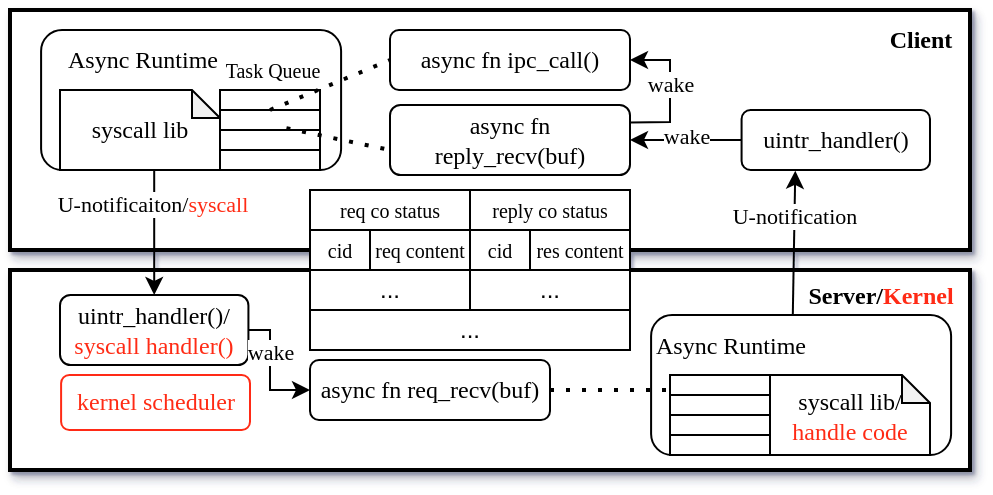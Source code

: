<mxfile version="24.0.7" type="device">
  <diagram name="第 1 页" id="HJdR2ewPqc4SO0az2n2Y">
    <mxGraphModel dx="750" dy="-3734" grid="1" gridSize="10" guides="1" tooltips="1" connect="1" arrows="1" fold="1" page="1" pageScale="1" pageWidth="1169" pageHeight="827" background="#ffffff" math="0" shadow="1">
      <root>
        <mxCell id="0" />
        <mxCell id="1" parent="0" />
        <mxCell id="B-JMvFTmKCqjfrojI3Oj-154" value="" style="rounded=0;whiteSpace=wrap;html=1;strokeWidth=2;container=0;shadow=1;" vertex="1" parent="1">
          <mxGeometry x="70" y="4560" width="480" height="120" as="geometry" />
        </mxCell>
        <mxCell id="B-JMvFTmKCqjfrojI3Oj-155" value="&lt;font face=&quot;Times New Roman&quot;&gt;&lt;b&gt;Client&lt;/b&gt;&lt;/font&gt;" style="text;html=1;align=center;verticalAlign=middle;resizable=0;points=[];autosize=1;strokeColor=none;fillColor=none;" vertex="1" parent="1">
          <mxGeometry x="500" y="4560" width="50" height="30" as="geometry" />
        </mxCell>
        <mxCell id="B-JMvFTmKCqjfrojI3Oj-156" value="" style="rounded=0;whiteSpace=wrap;html=1;strokeWidth=2;container=0;shadow=1;" vertex="1" parent="1">
          <mxGeometry x="70" y="4690" width="480" height="100" as="geometry" />
        </mxCell>
        <mxCell id="B-JMvFTmKCqjfrojI3Oj-157" value="&lt;font face=&quot;Times New Roman&quot;&gt;&lt;b&gt;Server/&lt;font color=&quot;#ff2c14&quot;&gt;Kernel&lt;/font&gt;&lt;/b&gt;&lt;/font&gt;" style="text;html=1;align=center;verticalAlign=middle;resizable=0;points=[];autosize=1;strokeColor=none;fillColor=none;" vertex="1" parent="1">
          <mxGeometry x="455" y="4687.5" width="100" height="30" as="geometry" />
        </mxCell>
        <mxCell id="B-JMvFTmKCqjfrojI3Oj-160" value="&lt;font face=&quot;Times New Roman&quot;&gt;async fn ipc_call()&lt;/font&gt;" style="rounded=1;whiteSpace=wrap;html=1;" vertex="1" parent="1">
          <mxGeometry x="260" y="4570" width="120" height="30" as="geometry" />
        </mxCell>
        <mxCell id="B-JMvFTmKCqjfrojI3Oj-161" value="" style="rounded=1;whiteSpace=wrap;html=1;" vertex="1" parent="1">
          <mxGeometry x="85.55" y="4570" width="150" height="70" as="geometry" />
        </mxCell>
        <mxCell id="B-JMvFTmKCqjfrojI3Oj-162" value="&lt;font face=&quot;Times New Roman&quot;&gt;async fn reply_recv(buf)&lt;/font&gt;" style="rounded=1;whiteSpace=wrap;html=1;" vertex="1" parent="1">
          <mxGeometry x="260" y="4607.5" width="120" height="35" as="geometry" />
        </mxCell>
        <mxCell id="B-JMvFTmKCqjfrojI3Oj-169" value="&lt;font face=&quot;Times New Roman&quot; style=&quot;font-size: 10px;&quot;&gt;req co status&lt;/font&gt;" style="rounded=0;whiteSpace=wrap;html=1;" vertex="1" parent="1">
          <mxGeometry x="220" y="4650" width="80" height="20" as="geometry" />
        </mxCell>
        <mxCell id="B-JMvFTmKCqjfrojI3Oj-170" value="&lt;font face=&quot;Times New Roman&quot; style=&quot;font-size: 10px;&quot;&gt;reply co status&lt;/font&gt;" style="rounded=0;whiteSpace=wrap;html=1;" vertex="1" parent="1">
          <mxGeometry x="300" y="4650" width="80" height="20" as="geometry" />
        </mxCell>
        <mxCell id="B-JMvFTmKCqjfrojI3Oj-174" value="&lt;font face=&quot;Times New Roman&quot; style=&quot;font-size: 10px;&quot;&gt;cid&lt;/font&gt;" style="rounded=0;whiteSpace=wrap;html=1;" vertex="1" parent="1">
          <mxGeometry x="220" y="4670" width="30" height="20" as="geometry" />
        </mxCell>
        <mxCell id="B-JMvFTmKCqjfrojI3Oj-175" value="&lt;font style=&quot;font-size: 10px;&quot; face=&quot;Times New Roman&quot;&gt;req content&lt;/font&gt;" style="rounded=0;whiteSpace=wrap;html=1;" vertex="1" parent="1">
          <mxGeometry x="250" y="4670" width="50" height="20" as="geometry" />
        </mxCell>
        <mxCell id="B-JMvFTmKCqjfrojI3Oj-176" value="&lt;font face=&quot;Times New Roman&quot; style=&quot;font-size: 10px;&quot;&gt;cid&lt;/font&gt;" style="rounded=0;whiteSpace=wrap;html=1;" vertex="1" parent="1">
          <mxGeometry x="300" y="4670" width="30" height="20" as="geometry" />
        </mxCell>
        <mxCell id="B-JMvFTmKCqjfrojI3Oj-177" value="&lt;font style=&quot;font-size: 10px;&quot; face=&quot;Times New Roman&quot;&gt;res content&lt;/font&gt;" style="rounded=0;whiteSpace=wrap;html=1;" vertex="1" parent="1">
          <mxGeometry x="330" y="4670" width="50" height="20" as="geometry" />
        </mxCell>
        <mxCell id="B-JMvFTmKCqjfrojI3Oj-186" value="..." style="rounded=0;whiteSpace=wrap;html=1;" vertex="1" parent="1">
          <mxGeometry x="220" y="4690" width="80" height="20" as="geometry" />
        </mxCell>
        <mxCell id="B-JMvFTmKCqjfrojI3Oj-187" value="..." style="rounded=0;whiteSpace=wrap;html=1;" vertex="1" parent="1">
          <mxGeometry x="300" y="4690" width="80" height="20" as="geometry" />
        </mxCell>
        <mxCell id="B-JMvFTmKCqjfrojI3Oj-188" value="..." style="rounded=0;whiteSpace=wrap;html=1;" vertex="1" parent="1">
          <mxGeometry x="220" y="4710" width="160" height="20" as="geometry" />
        </mxCell>
        <mxCell id="B-JMvFTmKCqjfrojI3Oj-189" value="&lt;font face=&quot;Times New Roman&quot;&gt;Async Runtime&lt;/font&gt;" style="text;html=1;align=center;verticalAlign=middle;resizable=0;points=[];autosize=1;strokeColor=none;fillColor=none;" vertex="1" parent="1">
          <mxGeometry x="85.55" y="4570" width="100" height="30" as="geometry" />
        </mxCell>
        <mxCell id="B-JMvFTmKCqjfrojI3Oj-190" value="&lt;font face=&quot;Times New Roman&quot;&gt;uintr_handler()&lt;/font&gt;" style="rounded=1;whiteSpace=wrap;html=1;" vertex="1" parent="1">
          <mxGeometry x="435.79" y="4610" width="94.21" height="30" as="geometry" />
        </mxCell>
        <mxCell id="B-JMvFTmKCqjfrojI3Oj-192" value="&lt;div&gt;&lt;font face=&quot;Times New Roman&quot;&gt;uintr_handler()/&lt;/font&gt;&lt;/div&gt;&lt;div&gt;&lt;span style=&quot;font-family: &amp;quot;Times New Roman&amp;quot;;&quot;&gt;&lt;font color=&quot;#ff2c14&quot;&gt;syscall handler()&lt;/font&gt;&lt;/span&gt;&lt;font face=&quot;Times New Roman&quot;&gt;&lt;br&gt;&lt;/font&gt;&lt;/div&gt;" style="rounded=1;whiteSpace=wrap;html=1;" vertex="1" parent="1">
          <mxGeometry x="95" y="4702.5" width="94.21" height="35" as="geometry" />
        </mxCell>
        <mxCell id="B-JMvFTmKCqjfrojI3Oj-193" value="" style="endArrow=classic;html=1;rounded=0;exitX=0.377;exitY=1.005;exitDx=0;exitDy=0;exitPerimeter=0;entryX=0.5;entryY=0;entryDx=0;entryDy=0;" edge="1" parent="1" source="B-JMvFTmKCqjfrojI3Oj-161" target="B-JMvFTmKCqjfrojI3Oj-192">
          <mxGeometry width="50" height="50" relative="1" as="geometry">
            <mxPoint x="330" y="4750" as="sourcePoint" />
            <mxPoint x="147" y="4730" as="targetPoint" />
          </mxGeometry>
        </mxCell>
        <mxCell id="B-JMvFTmKCqjfrojI3Oj-194" value="&lt;font face=&quot;Times New Roman&quot;&gt;U-notificaiton/&lt;font color=&quot;#ff2c14&quot;&gt;syscall&lt;/font&gt;&lt;/font&gt;" style="edgeLabel;html=1;align=center;verticalAlign=middle;resizable=0;points=[];" vertex="1" connectable="0" parent="B-JMvFTmKCqjfrojI3Oj-193">
          <mxGeometry x="-0.468" y="-1" relative="1" as="geometry">
            <mxPoint as="offset" />
          </mxGeometry>
        </mxCell>
        <mxCell id="B-JMvFTmKCqjfrojI3Oj-196" value="&lt;font face=&quot;Times New Roman&quot;&gt;async fn req_recv(buf)&lt;/font&gt;" style="rounded=1;whiteSpace=wrap;html=1;" vertex="1" parent="1">
          <mxGeometry x="220.0" y="4735" width="120" height="30" as="geometry" />
        </mxCell>
        <mxCell id="B-JMvFTmKCqjfrojI3Oj-198" value="&lt;font face=&quot;Times New Roman&quot;&gt;syscall lib&lt;/font&gt;" style="shape=note;whiteSpace=wrap;html=1;backgroundOutline=1;darkOpacity=0.05;size=14;" vertex="1" parent="1">
          <mxGeometry x="95" y="4600" width="80" height="40" as="geometry" />
        </mxCell>
        <mxCell id="B-JMvFTmKCqjfrojI3Oj-204" value="" style="rounded=0;whiteSpace=wrap;html=1;" vertex="1" parent="1">
          <mxGeometry x="175" y="4600" width="50" height="10" as="geometry" />
        </mxCell>
        <mxCell id="B-JMvFTmKCqjfrojI3Oj-205" value="" style="rounded=0;whiteSpace=wrap;html=1;" vertex="1" parent="1">
          <mxGeometry x="175" y="4610" width="50" height="10" as="geometry" />
        </mxCell>
        <mxCell id="B-JMvFTmKCqjfrojI3Oj-206" value="" style="rounded=0;whiteSpace=wrap;html=1;" vertex="1" parent="1">
          <mxGeometry x="175" y="4620" width="50" height="10" as="geometry" />
        </mxCell>
        <mxCell id="B-JMvFTmKCqjfrojI3Oj-207" value="" style="rounded=0;whiteSpace=wrap;html=1;" vertex="1" parent="1">
          <mxGeometry x="175" y="4630" width="50" height="10" as="geometry" />
        </mxCell>
        <mxCell id="B-JMvFTmKCqjfrojI3Oj-208" value="&lt;font style=&quot;font-size: 10px;&quot; face=&quot;Times New Roman&quot;&gt;Task Queue&lt;/font&gt;" style="text;html=1;align=center;verticalAlign=middle;resizable=0;points=[];autosize=1;strokeColor=none;fillColor=none;" vertex="1" parent="1">
          <mxGeometry x="165.55" y="4575" width="70" height="30" as="geometry" />
        </mxCell>
        <mxCell id="B-JMvFTmKCqjfrojI3Oj-209" value="" style="rounded=1;whiteSpace=wrap;html=1;" vertex="1" parent="1">
          <mxGeometry x="390.55" y="4712.5" width="150" height="70" as="geometry" />
        </mxCell>
        <mxCell id="B-JMvFTmKCqjfrojI3Oj-210" value="&lt;font face=&quot;Times New Roman&quot;&gt;Async Runtime&lt;/font&gt;" style="text;html=1;align=center;verticalAlign=middle;resizable=0;points=[];autosize=1;strokeColor=none;fillColor=none;" vertex="1" parent="1">
          <mxGeometry x="380" y="4712.5" width="100" height="30" as="geometry" />
        </mxCell>
        <mxCell id="B-JMvFTmKCqjfrojI3Oj-211" value="&lt;font face=&quot;Times New Roman&quot;&gt;syscall lib/&lt;/font&gt;&lt;div&gt;&lt;font color=&quot;#ff2c14&quot; face=&quot;Times New Roman&quot;&gt;handle code&lt;/font&gt;&lt;/div&gt;" style="shape=note;whiteSpace=wrap;html=1;backgroundOutline=1;darkOpacity=0.05;size=14;" vertex="1" parent="1">
          <mxGeometry x="450" y="4742.5" width="80" height="40" as="geometry" />
        </mxCell>
        <mxCell id="B-JMvFTmKCqjfrojI3Oj-212" value="" style="rounded=0;whiteSpace=wrap;html=1;" vertex="1" parent="1">
          <mxGeometry x="400" y="4742.5" width="50" height="10" as="geometry" />
        </mxCell>
        <mxCell id="B-JMvFTmKCqjfrojI3Oj-213" value="" style="rounded=0;whiteSpace=wrap;html=1;" vertex="1" parent="1">
          <mxGeometry x="400" y="4752.5" width="50" height="10" as="geometry" />
        </mxCell>
        <mxCell id="B-JMvFTmKCqjfrojI3Oj-214" value="" style="rounded=0;whiteSpace=wrap;html=1;" vertex="1" parent="1">
          <mxGeometry x="400" y="4762.5" width="50" height="10" as="geometry" />
        </mxCell>
        <mxCell id="B-JMvFTmKCqjfrojI3Oj-215" value="" style="rounded=0;whiteSpace=wrap;html=1;" vertex="1" parent="1">
          <mxGeometry x="400" y="4772.5" width="50" height="10" as="geometry" />
        </mxCell>
        <mxCell id="B-JMvFTmKCqjfrojI3Oj-217" value="" style="endArrow=classic;html=1;rounded=0;exitX=0.814;exitY=0.007;exitDx=0;exitDy=0;exitPerimeter=0;entryX=0.285;entryY=1.013;entryDx=0;entryDy=0;entryPerimeter=0;" edge="1" parent="1" source="B-JMvFTmKCqjfrojI3Oj-210" target="B-JMvFTmKCqjfrojI3Oj-190">
          <mxGeometry width="50" height="50" relative="1" as="geometry">
            <mxPoint x="330" y="4700" as="sourcePoint" />
            <mxPoint x="380" y="4650" as="targetPoint" />
          </mxGeometry>
        </mxCell>
        <mxCell id="B-JMvFTmKCqjfrojI3Oj-218" value="&lt;font face=&quot;Times New Roman&quot;&gt;U-notification&lt;/font&gt;" style="edgeLabel;html=1;align=center;verticalAlign=middle;resizable=0;points=[];" vertex="1" connectable="0" parent="B-JMvFTmKCqjfrojI3Oj-217">
          <mxGeometry x="0.373" relative="1" as="geometry">
            <mxPoint as="offset" />
          </mxGeometry>
        </mxCell>
        <mxCell id="B-JMvFTmKCqjfrojI3Oj-220" value="&lt;font color=&quot;#ff2c14&quot; face=&quot;Times New Roman&quot;&gt;kernel scheduler&lt;/font&gt;" style="rounded=1;whiteSpace=wrap;html=1;strokeColor=#FF2C14;" vertex="1" parent="1">
          <mxGeometry x="95.55" y="4742.5" width="94.45" height="27.5" as="geometry" />
        </mxCell>
        <mxCell id="B-JMvFTmKCqjfrojI3Oj-221" value="" style="endArrow=none;dashed=1;html=1;dashPattern=1 3;strokeWidth=2;rounded=0;entryX=0;entryY=0.5;entryDx=0;entryDy=0;" edge="1" parent="1" target="B-JMvFTmKCqjfrojI3Oj-160">
          <mxGeometry width="50" height="50" relative="1" as="geometry">
            <mxPoint x="200" y="4610" as="sourcePoint" />
            <mxPoint x="380" y="4650" as="targetPoint" />
          </mxGeometry>
        </mxCell>
        <mxCell id="B-JMvFTmKCqjfrojI3Oj-222" value="" style="endArrow=none;dashed=1;html=1;dashPattern=1 3;strokeWidth=2;rounded=0;exitX=0.664;exitY=-0.089;exitDx=0;exitDy=0;exitPerimeter=0;" edge="1" parent="1" source="B-JMvFTmKCqjfrojI3Oj-206">
          <mxGeometry width="50" height="50" relative="1" as="geometry">
            <mxPoint x="330" y="4700" as="sourcePoint" />
            <mxPoint x="260" y="4630" as="targetPoint" />
          </mxGeometry>
        </mxCell>
        <mxCell id="B-JMvFTmKCqjfrojI3Oj-223" value="" style="endArrow=none;dashed=1;html=1;dashPattern=1 3;strokeWidth=2;rounded=0;exitX=1;exitY=0.5;exitDx=0;exitDy=0;entryX=0;entryY=0.75;entryDx=0;entryDy=0;" edge="1" parent="1" source="B-JMvFTmKCqjfrojI3Oj-196" target="B-JMvFTmKCqjfrojI3Oj-212">
          <mxGeometry width="50" height="50" relative="1" as="geometry">
            <mxPoint x="330" y="4700" as="sourcePoint" />
            <mxPoint x="380" y="4650" as="targetPoint" />
          </mxGeometry>
        </mxCell>
        <mxCell id="B-JMvFTmKCqjfrojI3Oj-226" value="" style="endArrow=classic;html=1;rounded=0;exitX=0;exitY=0.5;exitDx=0;exitDy=0;entryX=1;entryY=0.5;entryDx=0;entryDy=0;" edge="1" parent="1" source="B-JMvFTmKCqjfrojI3Oj-190" target="B-JMvFTmKCqjfrojI3Oj-162">
          <mxGeometry width="50" height="50" relative="1" as="geometry">
            <mxPoint x="330" y="4700" as="sourcePoint" />
            <mxPoint x="380" y="4650" as="targetPoint" />
          </mxGeometry>
        </mxCell>
        <mxCell id="B-JMvFTmKCqjfrojI3Oj-229" value="&lt;font face=&quot;Times New Roman&quot;&gt;wake&lt;/font&gt;" style="edgeLabel;html=1;align=center;verticalAlign=middle;resizable=0;points=[];" vertex="1" connectable="0" parent="B-JMvFTmKCqjfrojI3Oj-226">
          <mxGeometry x="0.019" y="-2" relative="1" as="geometry">
            <mxPoint as="offset" />
          </mxGeometry>
        </mxCell>
        <mxCell id="B-JMvFTmKCqjfrojI3Oj-230" value="" style="endArrow=classic;html=1;rounded=0;exitX=1;exitY=0.5;exitDx=0;exitDy=0;entryX=0;entryY=0.5;entryDx=0;entryDy=0;" edge="1" parent="1" source="B-JMvFTmKCqjfrojI3Oj-192" target="B-JMvFTmKCqjfrojI3Oj-196">
          <mxGeometry width="50" height="50" relative="1" as="geometry">
            <mxPoint x="330" y="4700" as="sourcePoint" />
            <mxPoint x="380" y="4650" as="targetPoint" />
            <Array as="points">
              <mxPoint x="200" y="4720" />
              <mxPoint x="200" y="4750" />
            </Array>
          </mxGeometry>
        </mxCell>
        <mxCell id="B-JMvFTmKCqjfrojI3Oj-231" value="&lt;font face=&quot;Times New Roman&quot;&gt;wake&lt;/font&gt;" style="edgeLabel;html=1;align=center;verticalAlign=middle;resizable=0;points=[];" vertex="1" connectable="0" parent="B-JMvFTmKCqjfrojI3Oj-230">
          <mxGeometry x="-0.268" relative="1" as="geometry">
            <mxPoint as="offset" />
          </mxGeometry>
        </mxCell>
        <mxCell id="B-JMvFTmKCqjfrojI3Oj-232" value="" style="endArrow=classic;html=1;rounded=0;exitX=1;exitY=0.25;exitDx=0;exitDy=0;entryX=1;entryY=0.5;entryDx=0;entryDy=0;" edge="1" parent="1" source="B-JMvFTmKCqjfrojI3Oj-162" target="B-JMvFTmKCqjfrojI3Oj-160">
          <mxGeometry width="50" height="50" relative="1" as="geometry">
            <mxPoint x="330" y="4700" as="sourcePoint" />
            <mxPoint x="380" y="4650" as="targetPoint" />
            <Array as="points">
              <mxPoint x="400" y="4616" />
              <mxPoint x="400" y="4585" />
            </Array>
          </mxGeometry>
        </mxCell>
        <mxCell id="B-JMvFTmKCqjfrojI3Oj-233" value="&lt;font face=&quot;Times New Roman&quot;&gt;wake&lt;/font&gt;" style="edgeLabel;html=1;align=center;verticalAlign=middle;resizable=0;points=[];" vertex="1" connectable="0" parent="B-JMvFTmKCqjfrojI3Oj-232">
          <mxGeometry x="0.099" relative="1" as="geometry">
            <mxPoint as="offset" />
          </mxGeometry>
        </mxCell>
      </root>
    </mxGraphModel>
  </diagram>
</mxfile>
